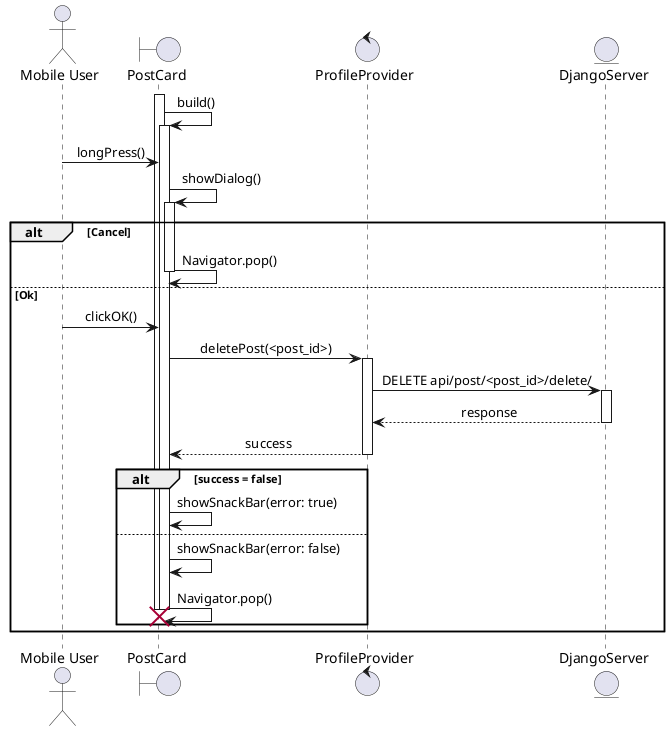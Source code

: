 @startuml uc1-sequence
skinparam sequenceMessageAlign center
actor       "Mobile User"       as actor
boundary    PostCard    as ui
control     ProfileProvider  as provider
entity      DjangoServer      as server

activate ui
ui -> ui: build()
activate ui
actor -> ui: longPress()
ui -> ui: showDialog()
activate ui
alt Cancel
    ui -> ui: Navigator.pop()
    deactivate ui

else Ok
    actor -> ui: clickOK()
    ui -> provider: deletePost(<post_id>)
    activate provider
    provider -> server: DELETE api/post/<post_id>/delete/
    activate server
    return response
    return success
    alt success = false
        ui -> ui: showSnackBar(error: true)
    else
        ui -> ui: showSnackBar(error: false)
        ui -> ui: Navigator.pop()
        deactivate ui
        destroy ui
    end
end
@enduml